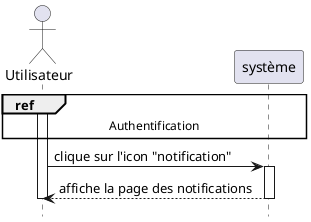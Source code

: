 @startuml lister_notification

hide footbox


actor "Utilisateur" as user
participant "système" as system


ref over user, system : Authentification
activate user
user -> system : clique sur l'icon "notification"
activate system
system --> user : affiche la page des notifications
deactivate system
deactivate user